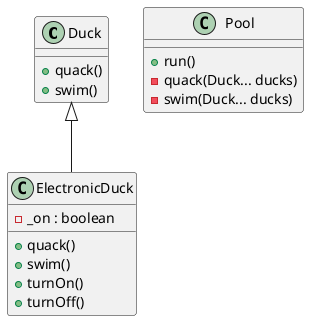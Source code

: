 @startuml

class Duck {
    + quack()
    + swim()
}

class ElectronicDuck extends Duck {
    - _on : boolean
    + quack()
    + swim()
    + turnOn()
    + turnOff()
}

class Pool {
    + run()
    - quack(Duck... ducks)
    - swim(Duck... ducks)
}


@enduml

